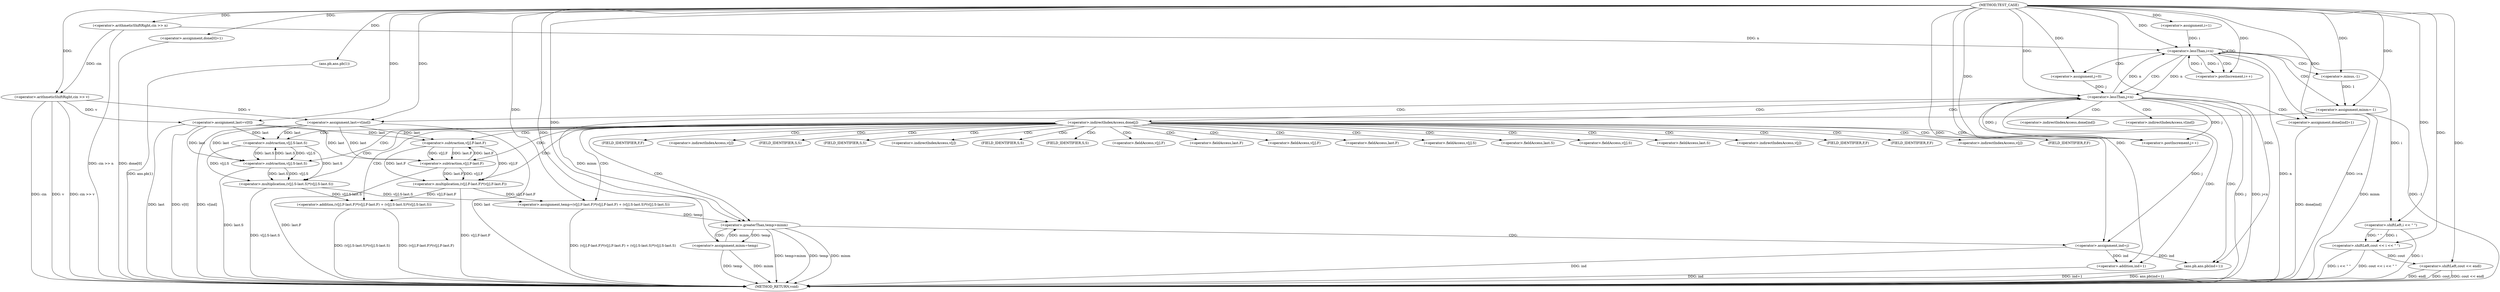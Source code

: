 digraph "TEST_CASE" {  
"1001685" [label = "(METHOD,TEST_CASE)" ]
"1001820" [label = "(METHOD_RETURN,void)" ]
"1001688" [label = "(<operator>.arithmeticShiftRight,cin >> n)" ]
"1001692" [label = "(<operator>.arithmeticShiftRight,cin >> v)" ]
"1001696" [label = "(<operator>.assignment,done[0]=1)" ]
"1001702" [label = "(ans.pb,ans.pb(1))" ]
"1001705" [label = "(<operator>.assignment,last=v[0])" ]
"1001817" [label = "(<operator>.shiftLeft,cout << endl)" ]
"1001712" [label = "(<operator>.assignment,i=1)" ]
"1001715" [label = "(<operator>.lessThan,i<n)" ]
"1001718" [label = "(<operator>.postIncrement,i++)" ]
"1001812" [label = "(<operator>.shiftLeft,cout << i << \" \")" ]
"1001722" [label = "(<operator>.assignment,minm=-1)" ]
"1001796" [label = "(<operator>.assignment,done[ind]=1)" ]
"1001801" [label = "(ans.pb,ans.pb(ind+1))" ]
"1001805" [label = "(<operator>.assignment,last=v[ind])" ]
"1001729" [label = "(<operator>.assignment,j=0)" ]
"1001732" [label = "(<operator>.lessThan,j<n)" ]
"1001735" [label = "(<operator>.postIncrement,j++)" ]
"1001814" [label = "(<operator>.shiftLeft,i << \" \")" ]
"1001724" [label = "(<operator>.minus,-1)" ]
"1001744" [label = "(<operator>.assignment,temp=(v[j].F-last.F)*(v[j].F-last.F) + (v[j].S-last.S)*(v[j].S-last.S))" ]
"1001802" [label = "(<operator>.addition,ind+1)" ]
"1001786" [label = "(<operator>.greaterThan,temp>minm)" ]
"1001746" [label = "(<operator>.addition,(v[j].F-last.F)*(v[j].F-last.F) + (v[j].S-last.S)*(v[j].S-last.S))" ]
"1001790" [label = "(<operator>.assignment,minm=temp)" ]
"1001793" [label = "(<operator>.assignment,ind=j)" ]
"1001747" [label = "(<operator>.multiplication,(v[j].F-last.F)*(v[j].F-last.F))" ]
"1001766" [label = "(<operator>.multiplication,(v[j].S-last.S)*(v[j].S-last.S))" ]
"1001748" [label = "(<operator>.subtraction,v[j].F-last.F)" ]
"1001757" [label = "(<operator>.subtraction,v[j].F-last.F)" ]
"1001767" [label = "(<operator>.subtraction,v[j].S-last.S)" ]
"1001776" [label = "(<operator>.subtraction,v[j].S-last.S)" ]
"1001797" [label = "(<operator>.indirectIndexAccess,done[ind])" ]
"1001807" [label = "(<operator>.indirectIndexAccess,v[ind])" ]
"1001739" [label = "(<operator>.indirectIndexAccess,done[j])" ]
"1001749" [label = "(<operator>.fieldAccess,v[j].F)" ]
"1001754" [label = "(<operator>.fieldAccess,last.F)" ]
"1001758" [label = "(<operator>.fieldAccess,v[j].F)" ]
"1001763" [label = "(<operator>.fieldAccess,last.F)" ]
"1001768" [label = "(<operator>.fieldAccess,v[j].S)" ]
"1001773" [label = "(<operator>.fieldAccess,last.S)" ]
"1001777" [label = "(<operator>.fieldAccess,v[j].S)" ]
"1001782" [label = "(<operator>.fieldAccess,last.S)" ]
"1001750" [label = "(<operator>.indirectIndexAccess,v[j])" ]
"1001753" [label = "(FIELD_IDENTIFIER,F,F)" ]
"1001756" [label = "(FIELD_IDENTIFIER,F,F)" ]
"1001759" [label = "(<operator>.indirectIndexAccess,v[j])" ]
"1001762" [label = "(FIELD_IDENTIFIER,F,F)" ]
"1001765" [label = "(FIELD_IDENTIFIER,F,F)" ]
"1001769" [label = "(<operator>.indirectIndexAccess,v[j])" ]
"1001772" [label = "(FIELD_IDENTIFIER,S,S)" ]
"1001775" [label = "(FIELD_IDENTIFIER,S,S)" ]
"1001778" [label = "(<operator>.indirectIndexAccess,v[j])" ]
"1001781" [label = "(FIELD_IDENTIFIER,S,S)" ]
"1001784" [label = "(FIELD_IDENTIFIER,S,S)" ]
  "1001688" -> "1001820"  [ label = "DDG: cin >> n"] 
  "1001692" -> "1001820"  [ label = "DDG: cin"] 
  "1001692" -> "1001820"  [ label = "DDG: v"] 
  "1001692" -> "1001820"  [ label = "DDG: cin >> v"] 
  "1001696" -> "1001820"  [ label = "DDG: done[0]"] 
  "1001702" -> "1001820"  [ label = "DDG: ans.pb(1)"] 
  "1001705" -> "1001820"  [ label = "DDG: last"] 
  "1001705" -> "1001820"  [ label = "DDG: v[0]"] 
  "1001715" -> "1001820"  [ label = "DDG: n"] 
  "1001715" -> "1001820"  [ label = "DDG: i<n"] 
  "1001814" -> "1001820"  [ label = "DDG: i"] 
  "1001812" -> "1001820"  [ label = "DDG: i << \" \""] 
  "1001812" -> "1001820"  [ label = "DDG: cout << i << \" \""] 
  "1001817" -> "1001820"  [ label = "DDG: cout"] 
  "1001817" -> "1001820"  [ label = "DDG: cout << endl"] 
  "1001722" -> "1001820"  [ label = "DDG: minm"] 
  "1001722" -> "1001820"  [ label = "DDG: -1"] 
  "1001732" -> "1001820"  [ label = "DDG: j"] 
  "1001732" -> "1001820"  [ label = "DDG: j<n"] 
  "1001796" -> "1001820"  [ label = "DDG: done[ind]"] 
  "1001802" -> "1001820"  [ label = "DDG: ind"] 
  "1001801" -> "1001820"  [ label = "DDG: ind+1"] 
  "1001801" -> "1001820"  [ label = "DDG: ans.pb(ind+1)"] 
  "1001805" -> "1001820"  [ label = "DDG: last"] 
  "1001805" -> "1001820"  [ label = "DDG: v[ind]"] 
  "1001747" -> "1001820"  [ label = "DDG: v[j].F-last.F"] 
  "1001757" -> "1001820"  [ label = "DDG: last.F"] 
  "1001746" -> "1001820"  [ label = "DDG: (v[j].F-last.F)*(v[j].F-last.F)"] 
  "1001766" -> "1001820"  [ label = "DDG: v[j].S-last.S"] 
  "1001776" -> "1001820"  [ label = "DDG: last.S"] 
  "1001746" -> "1001820"  [ label = "DDG: (v[j].S-last.S)*(v[j].S-last.S)"] 
  "1001744" -> "1001820"  [ label = "DDG: (v[j].F-last.F)*(v[j].F-last.F) + (v[j].S-last.S)*(v[j].S-last.S)"] 
  "1001786" -> "1001820"  [ label = "DDG: temp"] 
  "1001786" -> "1001820"  [ label = "DDG: minm"] 
  "1001786" -> "1001820"  [ label = "DDG: temp>minm"] 
  "1001790" -> "1001820"  [ label = "DDG: minm"] 
  "1001790" -> "1001820"  [ label = "DDG: temp"] 
  "1001793" -> "1001820"  [ label = "DDG: ind"] 
  "1001817" -> "1001820"  [ label = "DDG: endl"] 
  "1001685" -> "1001696"  [ label = "DDG: "] 
  "1001692" -> "1001705"  [ label = "DDG: v"] 
  "1001685" -> "1001688"  [ label = "DDG: "] 
  "1001688" -> "1001692"  [ label = "DDG: cin"] 
  "1001685" -> "1001692"  [ label = "DDG: "] 
  "1001685" -> "1001702"  [ label = "DDG: "] 
  "1001685" -> "1001705"  [ label = "DDG: "] 
  "1001685" -> "1001712"  [ label = "DDG: "] 
  "1001812" -> "1001817"  [ label = "DDG: cout"] 
  "1001685" -> "1001817"  [ label = "DDG: "] 
  "1001712" -> "1001715"  [ label = "DDG: i"] 
  "1001718" -> "1001715"  [ label = "DDG: i"] 
  "1001685" -> "1001715"  [ label = "DDG: "] 
  "1001688" -> "1001715"  [ label = "DDG: n"] 
  "1001732" -> "1001715"  [ label = "DDG: n"] 
  "1001715" -> "1001718"  [ label = "DDG: i"] 
  "1001685" -> "1001718"  [ label = "DDG: "] 
  "1001724" -> "1001722"  [ label = "DDG: 1"] 
  "1001685" -> "1001796"  [ label = "DDG: "] 
  "1001692" -> "1001805"  [ label = "DDG: v"] 
  "1001685" -> "1001812"  [ label = "DDG: "] 
  "1001814" -> "1001812"  [ label = "DDG: i"] 
  "1001814" -> "1001812"  [ label = "DDG: \" \""] 
  "1001685" -> "1001722"  [ label = "DDG: "] 
  "1001685" -> "1001729"  [ label = "DDG: "] 
  "1001793" -> "1001801"  [ label = "DDG: ind"] 
  "1001685" -> "1001801"  [ label = "DDG: "] 
  "1001685" -> "1001805"  [ label = "DDG: "] 
  "1001715" -> "1001814"  [ label = "DDG: i"] 
  "1001685" -> "1001814"  [ label = "DDG: "] 
  "1001685" -> "1001724"  [ label = "DDG: "] 
  "1001729" -> "1001732"  [ label = "DDG: j"] 
  "1001735" -> "1001732"  [ label = "DDG: j"] 
  "1001685" -> "1001732"  [ label = "DDG: "] 
  "1001715" -> "1001732"  [ label = "DDG: n"] 
  "1001732" -> "1001735"  [ label = "DDG: j"] 
  "1001685" -> "1001735"  [ label = "DDG: "] 
  "1001747" -> "1001744"  [ label = "DDG: v[j].F-last.F"] 
  "1001766" -> "1001744"  [ label = "DDG: v[j].S-last.S"] 
  "1001793" -> "1001802"  [ label = "DDG: ind"] 
  "1001685" -> "1001802"  [ label = "DDG: "] 
  "1001685" -> "1001744"  [ label = "DDG: "] 
  "1001747" -> "1001746"  [ label = "DDG: v[j].F-last.F"] 
  "1001766" -> "1001746"  [ label = "DDG: v[j].S-last.S"] 
  "1001744" -> "1001786"  [ label = "DDG: temp"] 
  "1001685" -> "1001786"  [ label = "DDG: "] 
  "1001722" -> "1001786"  [ label = "DDG: minm"] 
  "1001790" -> "1001786"  [ label = "DDG: minm"] 
  "1001786" -> "1001790"  [ label = "DDG: temp"] 
  "1001685" -> "1001790"  [ label = "DDG: "] 
  "1001732" -> "1001793"  [ label = "DDG: j"] 
  "1001685" -> "1001793"  [ label = "DDG: "] 
  "1001748" -> "1001747"  [ label = "DDG: v[j].F"] 
  "1001748" -> "1001747"  [ label = "DDG: last.F"] 
  "1001757" -> "1001747"  [ label = "DDG: last.F"] 
  "1001757" -> "1001747"  [ label = "DDG: v[j].F"] 
  "1001767" -> "1001766"  [ label = "DDG: last.S"] 
  "1001767" -> "1001766"  [ label = "DDG: v[j].S"] 
  "1001776" -> "1001766"  [ label = "DDG: last.S"] 
  "1001776" -> "1001766"  [ label = "DDG: v[j].S"] 
  "1001705" -> "1001748"  [ label = "DDG: last"] 
  "1001805" -> "1001748"  [ label = "DDG: last"] 
  "1001757" -> "1001748"  [ label = "DDG: last.F"] 
  "1001748" -> "1001757"  [ label = "DDG: v[j].F"] 
  "1001705" -> "1001757"  [ label = "DDG: last"] 
  "1001805" -> "1001757"  [ label = "DDG: last"] 
  "1001748" -> "1001757"  [ label = "DDG: last.F"] 
  "1001705" -> "1001767"  [ label = "DDG: last"] 
  "1001805" -> "1001767"  [ label = "DDG: last"] 
  "1001776" -> "1001767"  [ label = "DDG: last.S"] 
  "1001767" -> "1001776"  [ label = "DDG: v[j].S"] 
  "1001705" -> "1001776"  [ label = "DDG: last"] 
  "1001805" -> "1001776"  [ label = "DDG: last"] 
  "1001767" -> "1001776"  [ label = "DDG: last.S"] 
  "1001715" -> "1001722"  [ label = "CDG: "] 
  "1001715" -> "1001729"  [ label = "CDG: "] 
  "1001715" -> "1001718"  [ label = "CDG: "] 
  "1001715" -> "1001715"  [ label = "CDG: "] 
  "1001715" -> "1001732"  [ label = "CDG: "] 
  "1001715" -> "1001724"  [ label = "CDG: "] 
  "1001732" -> "1001805"  [ label = "CDG: "] 
  "1001732" -> "1001739"  [ label = "CDG: "] 
  "1001732" -> "1001807"  [ label = "CDG: "] 
  "1001732" -> "1001797"  [ label = "CDG: "] 
  "1001732" -> "1001796"  [ label = "CDG: "] 
  "1001732" -> "1001802"  [ label = "CDG: "] 
  "1001732" -> "1001801"  [ label = "CDG: "] 
  "1001739" -> "1001744"  [ label = "CDG: "] 
  "1001739" -> "1001781"  [ label = "CDG: "] 
  "1001739" -> "1001769"  [ label = "CDG: "] 
  "1001739" -> "1001782"  [ label = "CDG: "] 
  "1001739" -> "1001735"  [ label = "CDG: "] 
  "1001739" -> "1001756"  [ label = "CDG: "] 
  "1001739" -> "1001778"  [ label = "CDG: "] 
  "1001739" -> "1001766"  [ label = "CDG: "] 
  "1001739" -> "1001758"  [ label = "CDG: "] 
  "1001739" -> "1001750"  [ label = "CDG: "] 
  "1001739" -> "1001767"  [ label = "CDG: "] 
  "1001739" -> "1001786"  [ label = "CDG: "] 
  "1001739" -> "1001753"  [ label = "CDG: "] 
  "1001739" -> "1001759"  [ label = "CDG: "] 
  "1001739" -> "1001775"  [ label = "CDG: "] 
  "1001739" -> "1001748"  [ label = "CDG: "] 
  "1001739" -> "1001776"  [ label = "CDG: "] 
  "1001739" -> "1001765"  [ label = "CDG: "] 
  "1001739" -> "1001763"  [ label = "CDG: "] 
  "1001739" -> "1001773"  [ label = "CDG: "] 
  "1001739" -> "1001777"  [ label = "CDG: "] 
  "1001739" -> "1001784"  [ label = "CDG: "] 
  "1001739" -> "1001746"  [ label = "CDG: "] 
  "1001739" -> "1001747"  [ label = "CDG: "] 
  "1001739" -> "1001749"  [ label = "CDG: "] 
  "1001739" -> "1001762"  [ label = "CDG: "] 
  "1001739" -> "1001732"  [ label = "CDG: "] 
  "1001739" -> "1001772"  [ label = "CDG: "] 
  "1001739" -> "1001768"  [ label = "CDG: "] 
  "1001739" -> "1001757"  [ label = "CDG: "] 
  "1001739" -> "1001754"  [ label = "CDG: "] 
  "1001786" -> "1001790"  [ label = "CDG: "] 
  "1001786" -> "1001793"  [ label = "CDG: "] 
}
